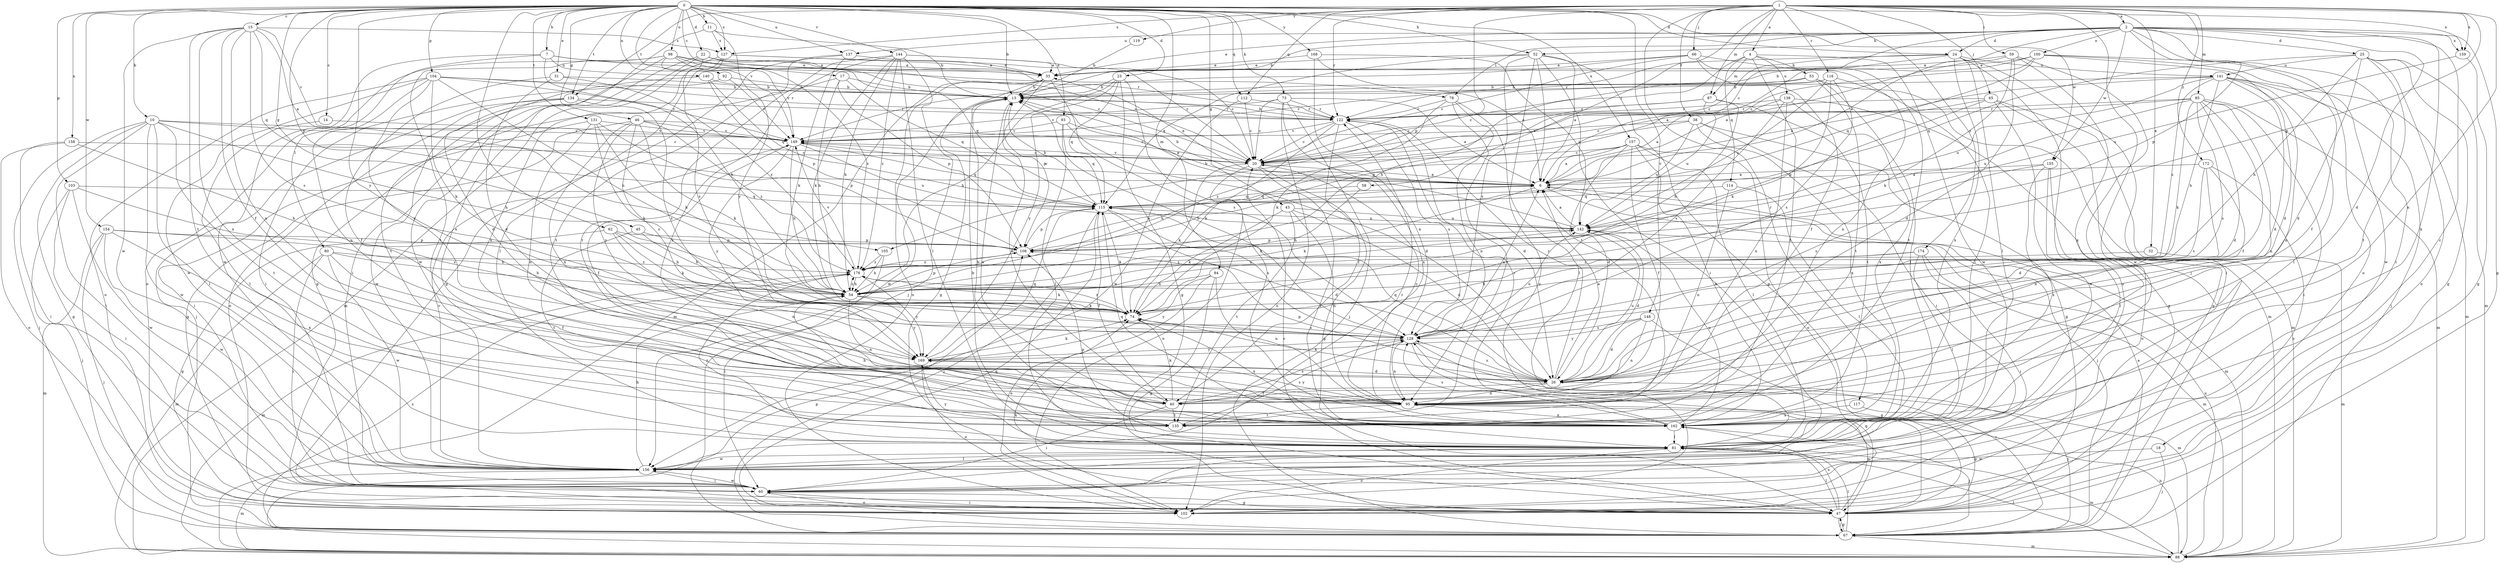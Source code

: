 strict digraph  {
0;
1;
2;
4;
6;
7;
10;
11;
13;
14;
15;
17;
18;
20;
22;
23;
24;
25;
26;
31;
32;
33;
38;
40;
43;
45;
46;
47;
52;
53;
54;
58;
59;
60;
62;
65;
66;
67;
73;
74;
78;
80;
81;
84;
85;
87;
88;
92;
93;
95;
98;
100;
102;
103;
104;
105;
108;
112;
114;
115;
116;
117;
119;
122;
127;
128;
131;
134;
135;
137;
138;
140;
141;
142;
144;
148;
149;
154;
155;
156;
157;
158;
159;
162;
168;
169;
172;
174;
176;
0 -> 7  [label=b];
0 -> 10  [label=b];
0 -> 11  [label=b];
0 -> 13  [label=b];
0 -> 14  [label=c];
0 -> 15  [label=c];
0 -> 17  [label=c];
0 -> 22  [label=d];
0 -> 23  [label=d];
0 -> 24  [label=d];
0 -> 31  [label=e];
0 -> 43  [label=g];
0 -> 45  [label=g];
0 -> 46  [label=g];
0 -> 52  [label=h];
0 -> 62  [label=j];
0 -> 73  [label=k];
0 -> 84  [label=m];
0 -> 92  [label=n];
0 -> 93  [label=n];
0 -> 98  [label=o];
0 -> 103  [label=p];
0 -> 104  [label=p];
0 -> 105  [label=p];
0 -> 112  [label=q];
0 -> 127  [label=s];
0 -> 131  [label=t];
0 -> 134  [label=t];
0 -> 137  [label=u];
0 -> 144  [label=v];
0 -> 148  [label=v];
0 -> 149  [label=v];
0 -> 154  [label=w];
0 -> 155  [label=w];
0 -> 157  [label=x];
0 -> 158  [label=x];
0 -> 159  [label=x];
0 -> 168  [label=y];
0 -> 169  [label=y];
1 -> 2  [label=a];
1 -> 4  [label=a];
1 -> 32  [label=e];
1 -> 38  [label=f];
1 -> 58  [label=i];
1 -> 59  [label=i];
1 -> 65  [label=j];
1 -> 66  [label=j];
1 -> 67  [label=j];
1 -> 85  [label=m];
1 -> 87  [label=m];
1 -> 95  [label=n];
1 -> 105  [label=p];
1 -> 108  [label=p];
1 -> 112  [label=q];
1 -> 116  [label=r];
1 -> 117  [label=r];
1 -> 119  [label=r];
1 -> 122  [label=r];
1 -> 127  [label=s];
1 -> 134  [label=t];
1 -> 159  [label=x];
1 -> 172  [label=z];
1 -> 174  [label=z];
2 -> 6  [label=a];
2 -> 13  [label=b];
2 -> 18  [label=c];
2 -> 20  [label=c];
2 -> 24  [label=d];
2 -> 25  [label=d];
2 -> 26  [label=d];
2 -> 33  [label=e];
2 -> 47  [label=g];
2 -> 52  [label=h];
2 -> 60  [label=i];
2 -> 78  [label=l];
2 -> 100  [label=o];
2 -> 102  [label=o];
2 -> 108  [label=p];
2 -> 137  [label=u];
2 -> 155  [label=w];
2 -> 159  [label=x];
2 -> 162  [label=x];
4 -> 53  [label=h];
4 -> 54  [label=h];
4 -> 87  [label=m];
4 -> 114  [label=q];
4 -> 135  [label=t];
4 -> 138  [label=u];
4 -> 156  [label=w];
6 -> 13  [label=b];
6 -> 33  [label=e];
6 -> 67  [label=j];
6 -> 74  [label=k];
6 -> 88  [label=m];
6 -> 115  [label=q];
6 -> 149  [label=v];
7 -> 33  [label=e];
7 -> 54  [label=h];
7 -> 78  [label=l];
7 -> 80  [label=l];
7 -> 140  [label=u];
7 -> 156  [label=w];
10 -> 20  [label=c];
10 -> 47  [label=g];
10 -> 54  [label=h];
10 -> 60  [label=i];
10 -> 67  [label=j];
10 -> 81  [label=l];
10 -> 135  [label=t];
10 -> 149  [label=v];
10 -> 156  [label=w];
11 -> 13  [label=b];
11 -> 127  [label=s];
11 -> 162  [label=x];
11 -> 169  [label=y];
13 -> 122  [label=r];
13 -> 156  [label=w];
13 -> 162  [label=x];
14 -> 81  [label=l];
14 -> 149  [label=v];
15 -> 6  [label=a];
15 -> 40  [label=f];
15 -> 95  [label=n];
15 -> 115  [label=q];
15 -> 127  [label=s];
15 -> 128  [label=s];
15 -> 135  [label=t];
15 -> 149  [label=v];
15 -> 156  [label=w];
15 -> 162  [label=x];
17 -> 13  [label=b];
17 -> 54  [label=h];
17 -> 108  [label=p];
17 -> 115  [label=q];
17 -> 135  [label=t];
18 -> 67  [label=j];
18 -> 156  [label=w];
20 -> 6  [label=a];
20 -> 47  [label=g];
20 -> 74  [label=k];
20 -> 81  [label=l];
20 -> 102  [label=o];
20 -> 149  [label=v];
22 -> 20  [label=c];
22 -> 33  [label=e];
22 -> 60  [label=i];
22 -> 122  [label=r];
22 -> 128  [label=s];
22 -> 156  [label=w];
23 -> 13  [label=b];
23 -> 47  [label=g];
23 -> 54  [label=h];
23 -> 115  [label=q];
23 -> 162  [label=x];
23 -> 169  [label=y];
24 -> 6  [label=a];
24 -> 20  [label=c];
24 -> 60  [label=i];
24 -> 81  [label=l];
24 -> 102  [label=o];
24 -> 122  [label=r];
24 -> 141  [label=u];
24 -> 162  [label=x];
25 -> 26  [label=d];
25 -> 47  [label=g];
25 -> 54  [label=h];
25 -> 88  [label=m];
25 -> 102  [label=o];
25 -> 115  [label=q];
25 -> 135  [label=t];
25 -> 141  [label=u];
26 -> 6  [label=a];
26 -> 40  [label=f];
26 -> 67  [label=j];
26 -> 74  [label=k];
26 -> 95  [label=n];
26 -> 108  [label=p];
26 -> 115  [label=q];
26 -> 122  [label=r];
26 -> 128  [label=s];
26 -> 142  [label=u];
31 -> 13  [label=b];
31 -> 26  [label=d];
31 -> 40  [label=f];
31 -> 176  [label=z];
32 -> 88  [label=m];
32 -> 176  [label=z];
33 -> 13  [label=b];
33 -> 47  [label=g];
33 -> 88  [label=m];
33 -> 102  [label=o];
33 -> 108  [label=p];
33 -> 128  [label=s];
38 -> 47  [label=g];
38 -> 60  [label=i];
38 -> 142  [label=u];
38 -> 149  [label=v];
38 -> 162  [label=x];
38 -> 176  [label=z];
40 -> 13  [label=b];
40 -> 60  [label=i];
40 -> 74  [label=k];
40 -> 128  [label=s];
40 -> 135  [label=t];
43 -> 26  [label=d];
43 -> 74  [label=k];
43 -> 95  [label=n];
43 -> 135  [label=t];
43 -> 142  [label=u];
45 -> 54  [label=h];
45 -> 108  [label=p];
45 -> 135  [label=t];
46 -> 20  [label=c];
46 -> 47  [label=g];
46 -> 74  [label=k];
46 -> 95  [label=n];
46 -> 128  [label=s];
46 -> 149  [label=v];
46 -> 169  [label=y];
46 -> 176  [label=z];
47 -> 20  [label=c];
47 -> 67  [label=j];
47 -> 74  [label=k];
47 -> 81  [label=l];
47 -> 95  [label=n];
47 -> 162  [label=x];
52 -> 6  [label=a];
52 -> 33  [label=e];
52 -> 47  [label=g];
52 -> 60  [label=i];
52 -> 102  [label=o];
52 -> 115  [label=q];
52 -> 128  [label=s];
52 -> 135  [label=t];
53 -> 13  [label=b];
53 -> 20  [label=c];
53 -> 81  [label=l];
53 -> 88  [label=m];
53 -> 135  [label=t];
54 -> 74  [label=k];
54 -> 95  [label=n];
54 -> 108  [label=p];
54 -> 142  [label=u];
54 -> 169  [label=y];
54 -> 176  [label=z];
58 -> 54  [label=h];
58 -> 115  [label=q];
59 -> 6  [label=a];
59 -> 26  [label=d];
59 -> 33  [label=e];
59 -> 74  [label=k];
59 -> 156  [label=w];
59 -> 162  [label=x];
60 -> 47  [label=g];
60 -> 102  [label=o];
60 -> 156  [label=w];
62 -> 47  [label=g];
62 -> 54  [label=h];
62 -> 74  [label=k];
62 -> 95  [label=n];
62 -> 108  [label=p];
65 -> 6  [label=a];
65 -> 47  [label=g];
65 -> 88  [label=m];
65 -> 108  [label=p];
65 -> 122  [label=r];
65 -> 156  [label=w];
66 -> 20  [label=c];
66 -> 33  [label=e];
66 -> 40  [label=f];
66 -> 95  [label=n];
66 -> 135  [label=t];
66 -> 149  [label=v];
67 -> 6  [label=a];
67 -> 47  [label=g];
67 -> 81  [label=l];
67 -> 88  [label=m];
67 -> 115  [label=q];
67 -> 128  [label=s];
67 -> 176  [label=z];
73 -> 6  [label=a];
73 -> 20  [label=c];
73 -> 67  [label=j];
73 -> 102  [label=o];
73 -> 122  [label=r];
73 -> 149  [label=v];
73 -> 162  [label=x];
74 -> 128  [label=s];
74 -> 162  [label=x];
74 -> 176  [label=z];
78 -> 74  [label=k];
78 -> 81  [label=l];
78 -> 95  [label=n];
78 -> 122  [label=r];
78 -> 135  [label=t];
80 -> 40  [label=f];
80 -> 54  [label=h];
80 -> 60  [label=i];
80 -> 88  [label=m];
80 -> 156  [label=w];
80 -> 176  [label=z];
81 -> 13  [label=b];
81 -> 88  [label=m];
81 -> 102  [label=o];
81 -> 108  [label=p];
81 -> 156  [label=w];
81 -> 169  [label=y];
81 -> 176  [label=z];
84 -> 47  [label=g];
84 -> 54  [label=h];
84 -> 95  [label=n];
84 -> 102  [label=o];
84 -> 169  [label=y];
85 -> 20  [label=c];
85 -> 26  [label=d];
85 -> 40  [label=f];
85 -> 60  [label=i];
85 -> 74  [label=k];
85 -> 88  [label=m];
85 -> 95  [label=n];
85 -> 122  [label=r];
85 -> 128  [label=s];
85 -> 142  [label=u];
87 -> 20  [label=c];
87 -> 54  [label=h];
87 -> 122  [label=r];
87 -> 135  [label=t];
87 -> 142  [label=u];
88 -> 81  [label=l];
88 -> 95  [label=n];
88 -> 108  [label=p];
88 -> 142  [label=u];
92 -> 13  [label=b];
92 -> 60  [label=i];
92 -> 149  [label=v];
93 -> 6  [label=a];
93 -> 26  [label=d];
93 -> 81  [label=l];
93 -> 115  [label=q];
93 -> 149  [label=v];
95 -> 20  [label=c];
95 -> 135  [label=t];
95 -> 162  [label=x];
95 -> 169  [label=y];
98 -> 20  [label=c];
98 -> 33  [label=e];
98 -> 47  [label=g];
98 -> 102  [label=o];
98 -> 115  [label=q];
98 -> 135  [label=t];
98 -> 149  [label=v];
98 -> 176  [label=z];
100 -> 13  [label=b];
100 -> 20  [label=c];
100 -> 26  [label=d];
100 -> 33  [label=e];
100 -> 40  [label=f];
100 -> 115  [label=q];
100 -> 156  [label=w];
102 -> 60  [label=i];
103 -> 60  [label=i];
103 -> 67  [label=j];
103 -> 115  [label=q];
103 -> 128  [label=s];
103 -> 156  [label=w];
104 -> 13  [label=b];
104 -> 54  [label=h];
104 -> 74  [label=k];
104 -> 95  [label=n];
104 -> 102  [label=o];
104 -> 122  [label=r];
104 -> 149  [label=v];
104 -> 156  [label=w];
104 -> 169  [label=y];
105 -> 54  [label=h];
105 -> 60  [label=i];
105 -> 176  [label=z];
108 -> 6  [label=a];
108 -> 176  [label=z];
112 -> 20  [label=c];
112 -> 122  [label=r];
112 -> 156  [label=w];
114 -> 81  [label=l];
114 -> 95  [label=n];
114 -> 115  [label=q];
115 -> 13  [label=b];
115 -> 26  [label=d];
115 -> 40  [label=f];
115 -> 67  [label=j];
115 -> 74  [label=k];
115 -> 108  [label=p];
115 -> 128  [label=s];
115 -> 142  [label=u];
116 -> 13  [label=b];
116 -> 74  [label=k];
116 -> 81  [label=l];
116 -> 128  [label=s];
116 -> 142  [label=u];
116 -> 149  [label=v];
117 -> 47  [label=g];
117 -> 162  [label=x];
119 -> 13  [label=b];
122 -> 13  [label=b];
122 -> 20  [label=c];
122 -> 26  [label=d];
122 -> 40  [label=f];
122 -> 74  [label=k];
122 -> 128  [label=s];
122 -> 149  [label=v];
127 -> 20  [label=c];
127 -> 33  [label=e];
127 -> 81  [label=l];
127 -> 88  [label=m];
127 -> 162  [label=x];
128 -> 6  [label=a];
128 -> 13  [label=b];
128 -> 47  [label=g];
128 -> 88  [label=m];
128 -> 95  [label=n];
128 -> 142  [label=u];
128 -> 169  [label=y];
131 -> 54  [label=h];
131 -> 60  [label=i];
131 -> 74  [label=k];
131 -> 95  [label=n];
131 -> 108  [label=p];
131 -> 149  [label=v];
134 -> 67  [label=j];
134 -> 102  [label=o];
134 -> 122  [label=r];
134 -> 128  [label=s];
134 -> 156  [label=w];
135 -> 13  [label=b];
135 -> 128  [label=s];
137 -> 33  [label=e];
137 -> 47  [label=g];
137 -> 74  [label=k];
137 -> 135  [label=t];
138 -> 47  [label=g];
138 -> 95  [label=n];
138 -> 108  [label=p];
138 -> 122  [label=r];
138 -> 128  [label=s];
138 -> 162  [label=x];
140 -> 13  [label=b];
140 -> 26  [label=d];
140 -> 108  [label=p];
140 -> 115  [label=q];
141 -> 6  [label=a];
141 -> 13  [label=b];
141 -> 26  [label=d];
141 -> 54  [label=h];
141 -> 67  [label=j];
141 -> 81  [label=l];
141 -> 88  [label=m];
141 -> 95  [label=n];
141 -> 142  [label=u];
141 -> 176  [label=z];
142 -> 6  [label=a];
142 -> 13  [label=b];
142 -> 26  [label=d];
142 -> 108  [label=p];
144 -> 20  [label=c];
144 -> 33  [label=e];
144 -> 54  [label=h];
144 -> 67  [label=j];
144 -> 74  [label=k];
144 -> 81  [label=l];
144 -> 135  [label=t];
144 -> 162  [label=x];
144 -> 176  [label=z];
148 -> 26  [label=d];
148 -> 47  [label=g];
148 -> 95  [label=n];
148 -> 128  [label=s];
148 -> 169  [label=y];
149 -> 20  [label=c];
149 -> 40  [label=f];
149 -> 54  [label=h];
149 -> 115  [label=q];
149 -> 142  [label=u];
149 -> 169  [label=y];
154 -> 54  [label=h];
154 -> 67  [label=j];
154 -> 88  [label=m];
154 -> 108  [label=p];
154 -> 156  [label=w];
154 -> 162  [label=x];
155 -> 6  [label=a];
155 -> 81  [label=l];
155 -> 102  [label=o];
155 -> 128  [label=s];
155 -> 162  [label=x];
156 -> 54  [label=h];
156 -> 60  [label=i];
156 -> 81  [label=l];
156 -> 88  [label=m];
156 -> 122  [label=r];
156 -> 149  [label=v];
157 -> 6  [label=a];
157 -> 20  [label=c];
157 -> 26  [label=d];
157 -> 40  [label=f];
157 -> 54  [label=h];
157 -> 81  [label=l];
157 -> 102  [label=o];
157 -> 162  [label=x];
158 -> 20  [label=c];
158 -> 54  [label=h];
158 -> 60  [label=i];
158 -> 102  [label=o];
159 -> 47  [label=g];
159 -> 142  [label=u];
162 -> 54  [label=h];
162 -> 67  [label=j];
162 -> 81  [label=l];
162 -> 115  [label=q];
162 -> 122  [label=r];
162 -> 128  [label=s];
162 -> 142  [label=u];
168 -> 6  [label=a];
168 -> 33  [label=e];
168 -> 95  [label=n];
168 -> 142  [label=u];
169 -> 26  [label=d];
169 -> 74  [label=k];
169 -> 102  [label=o];
169 -> 115  [label=q];
172 -> 6  [label=a];
172 -> 26  [label=d];
172 -> 95  [label=n];
172 -> 102  [label=o];
172 -> 128  [label=s];
174 -> 60  [label=i];
174 -> 74  [label=k];
174 -> 81  [label=l];
174 -> 88  [label=m];
174 -> 176  [label=z];
176 -> 54  [label=h];
176 -> 74  [label=k];
176 -> 88  [label=m];
176 -> 149  [label=v];
176 -> 169  [label=y];
}
